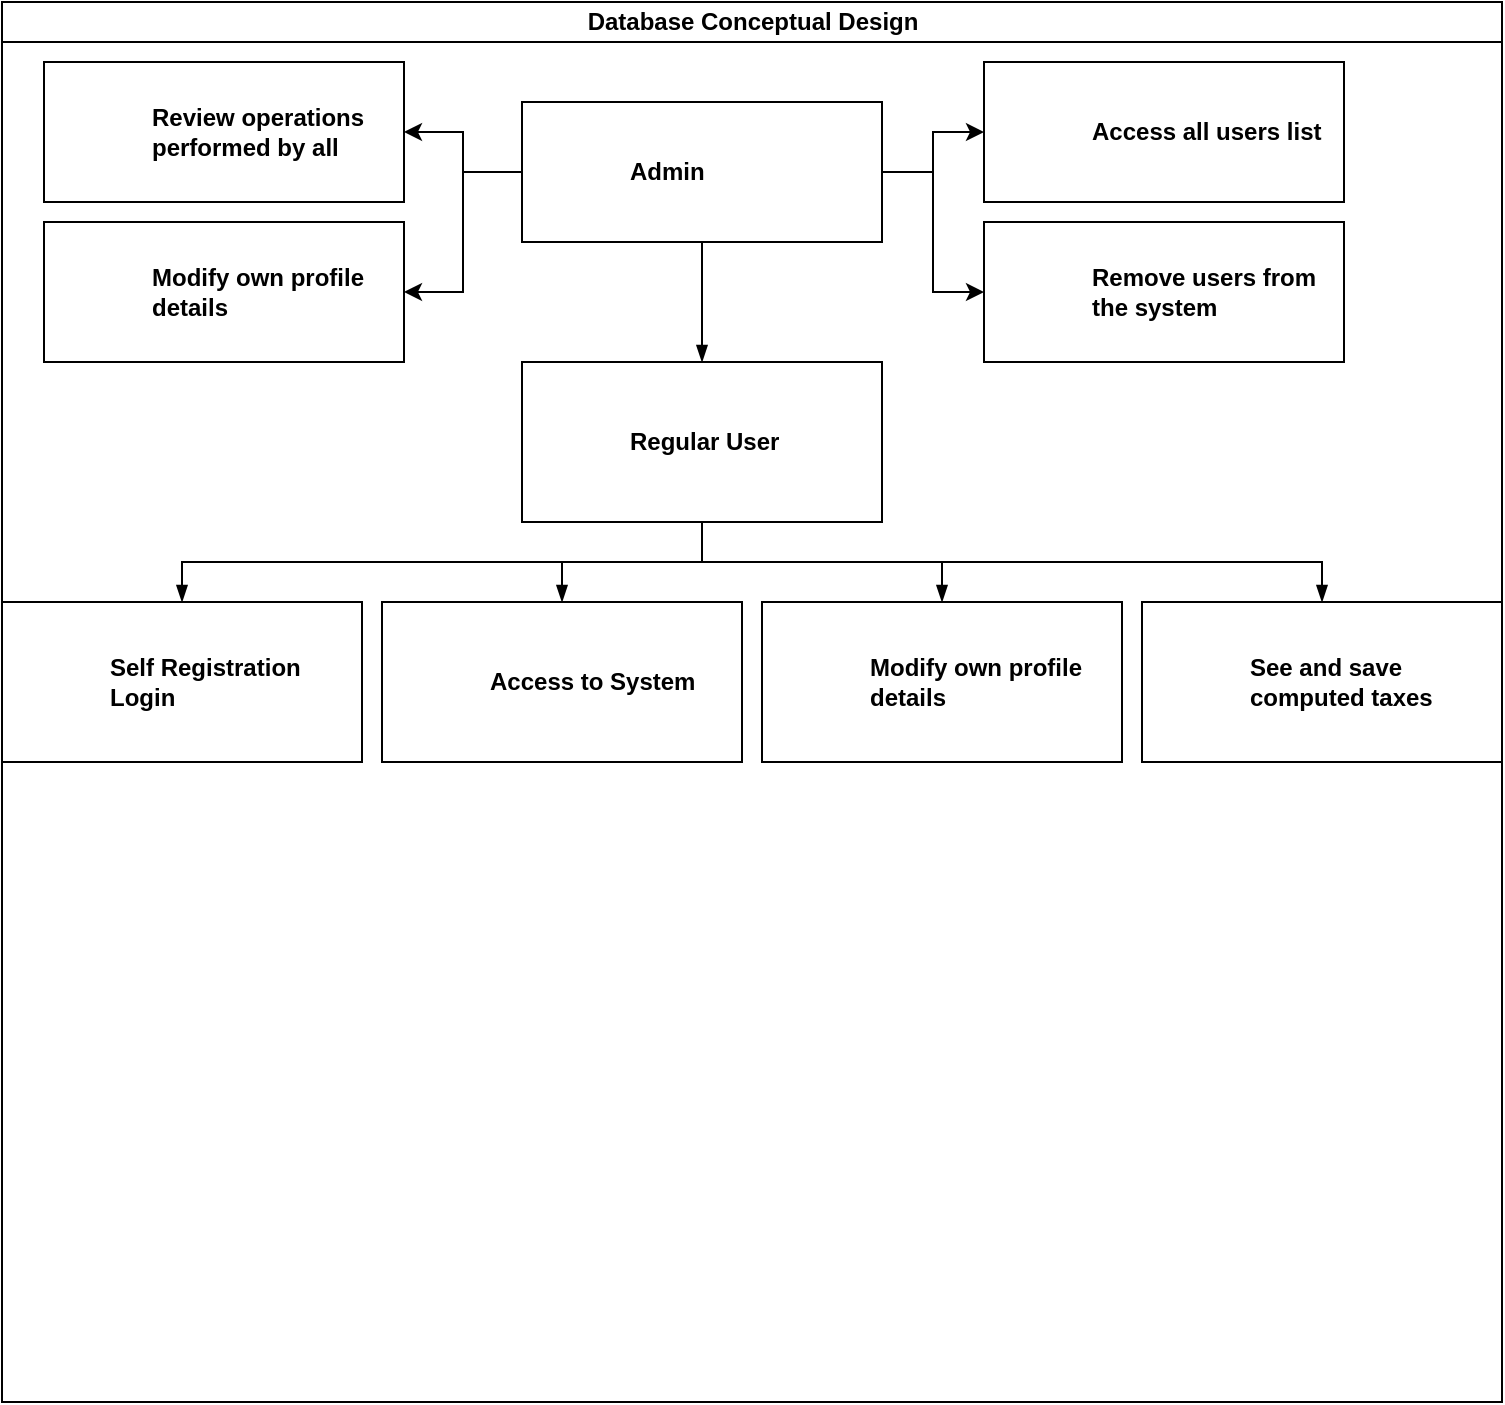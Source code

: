 <mxfile version="22.1.11" type="device">
  <diagram id="prtHgNgQTEPvFCAcTncT" name="Page-1">
    <mxGraphModel dx="1293" dy="1699" grid="1" gridSize="10" guides="1" tooltips="1" connect="1" arrows="1" fold="1" page="1" pageScale="1" pageWidth="827" pageHeight="1169" math="0" shadow="0">
      <root>
        <mxCell id="0" />
        <mxCell id="1" parent="0" />
        <mxCell id="dNxyNK7c78bLwvsdeMH5-11" value="Database Conceptual Design" style="swimlane;html=1;startSize=20;horizontal=1;containerType=tree;glass=0;" parent="1" vertex="1">
          <mxGeometry x="59" y="-100" width="750" height="700" as="geometry" />
        </mxCell>
        <UserObject label="Admin" name="Tessa Miller" position="CFO" location="Office 1" email="me@example.com" placeholders="1" link="https://www.draw.io" id="dNxyNK7c78bLwvsdeMH5-12">
          <mxCell style="label;image=https://cdn3.iconfinder.com/data/icons/user-avatars-1/512/users-3-128.png;whiteSpace=wrap;html=1;rounded=0;glass=0;treeMoving=1;treeFolding=1;" parent="dNxyNK7c78bLwvsdeMH5-11" vertex="1">
            <mxGeometry x="260" y="50" width="180" height="70" as="geometry" />
          </mxCell>
        </UserObject>
        <mxCell id="dNxyNK7c78bLwvsdeMH5-15" value="" style="endArrow=blockThin;endFill=1;fontSize=11;edgeStyle=elbowEdgeStyle;elbow=vertical;rounded=0;" parent="dNxyNK7c78bLwvsdeMH5-11" source="dNxyNK7c78bLwvsdeMH5-12" target="dNxyNK7c78bLwvsdeMH5-16" edge="1">
          <mxGeometry relative="1" as="geometry" />
        </mxCell>
        <UserObject label="Regular User" name="Evan Valet" position="HR Director" location="Office 4" email="me@example.com" placeholders="1" link="https://www.draw.io" id="dNxyNK7c78bLwvsdeMH5-16">
          <mxCell style="label;image=https://cdn3.iconfinder.com/data/icons/user-avatars-1/512/users-9-2-128.png;whiteSpace=wrap;html=1;rounded=0;glass=0;treeFolding=1;treeMoving=1;" parent="dNxyNK7c78bLwvsdeMH5-11" vertex="1">
            <mxGeometry x="260" y="180" width="180" height="80" as="geometry" />
          </mxCell>
        </UserObject>
        <mxCell id="42SMPNlzhBG1FFueCAzk-17" value="" style="endArrow=blockThin;endFill=1;fontSize=11;edgeStyle=elbowEdgeStyle;elbow=vertical;rounded=0;" edge="1" target="42SMPNlzhBG1FFueCAzk-18" source="dNxyNK7c78bLwvsdeMH5-16" parent="dNxyNK7c78bLwvsdeMH5-11">
          <mxGeometry relative="1" as="geometry">
            <mxPoint x="409" y="190" as="sourcePoint" />
          </mxGeometry>
        </mxCell>
        <UserObject label="Self Registration Login" name="Evan Valet" position="HR Director" location="Office 4" email="me@example.com" placeholders="1" link="https://www.draw.io" id="42SMPNlzhBG1FFueCAzk-18">
          <mxCell style="label;image=https://cdn3.iconfinder.com/data/icons/user-avatars-1/512/users-9-2-128.png;whiteSpace=wrap;html=1;rounded=0;glass=0;treeFolding=1;treeMoving=1;" vertex="1" parent="dNxyNK7c78bLwvsdeMH5-11">
            <mxGeometry y="300" width="180" height="80" as="geometry" />
          </mxCell>
        </UserObject>
        <mxCell id="42SMPNlzhBG1FFueCAzk-19" value="" style="endArrow=blockThin;endFill=1;fontSize=11;edgeStyle=elbowEdgeStyle;elbow=vertical;rounded=0;" edge="1" target="42SMPNlzhBG1FFueCAzk-20" source="dNxyNK7c78bLwvsdeMH5-16" parent="dNxyNK7c78bLwvsdeMH5-11">
          <mxGeometry relative="1" as="geometry">
            <mxPoint x="409" y="330" as="sourcePoint" />
          </mxGeometry>
        </mxCell>
        <UserObject label="Access to System" name="Evan Valet" position="HR Director" location="Office 4" email="me@example.com" placeholders="1" link="https://www.draw.io" id="42SMPNlzhBG1FFueCAzk-20">
          <mxCell style="label;image=https://cdn3.iconfinder.com/data/icons/user-avatars-1/512/users-9-2-128.png;whiteSpace=wrap;html=1;rounded=0;glass=0;treeFolding=1;treeMoving=1;" vertex="1" parent="dNxyNK7c78bLwvsdeMH5-11">
            <mxGeometry x="190" y="300" width="180" height="80" as="geometry" />
          </mxCell>
        </UserObject>
        <mxCell id="42SMPNlzhBG1FFueCAzk-21" value="" style="endArrow=blockThin;endFill=1;fontSize=11;edgeStyle=elbowEdgeStyle;elbow=vertical;rounded=0;" edge="1" target="42SMPNlzhBG1FFueCAzk-22" source="dNxyNK7c78bLwvsdeMH5-16" parent="dNxyNK7c78bLwvsdeMH5-11">
          <mxGeometry relative="1" as="geometry">
            <mxPoint x="409" y="330" as="sourcePoint" />
          </mxGeometry>
        </mxCell>
        <UserObject label="Modify own profile details" name="Evan Valet" position="HR Director" location="Office 4" email="me@example.com" placeholders="1" link="https://www.draw.io" id="42SMPNlzhBG1FFueCAzk-22">
          <mxCell style="label;image=https://cdn3.iconfinder.com/data/icons/user-avatars-1/512/users-9-2-128.png;whiteSpace=wrap;html=1;rounded=0;glass=0;treeFolding=1;treeMoving=1;" vertex="1" parent="dNxyNK7c78bLwvsdeMH5-11">
            <mxGeometry x="380" y="300" width="180" height="80" as="geometry" />
          </mxCell>
        </UserObject>
        <mxCell id="42SMPNlzhBG1FFueCAzk-23" value="" style="endArrow=blockThin;endFill=1;fontSize=11;edgeStyle=elbowEdgeStyle;elbow=vertical;rounded=0;" edge="1" target="42SMPNlzhBG1FFueCAzk-24" source="dNxyNK7c78bLwvsdeMH5-16" parent="dNxyNK7c78bLwvsdeMH5-11">
          <mxGeometry relative="1" as="geometry">
            <mxPoint x="409" y="330" as="sourcePoint" />
          </mxGeometry>
        </mxCell>
        <UserObject label="See and save computed taxes" name="Evan Valet" position="HR Director" location="Office 4" email="me@example.com" placeholders="1" link="https://www.draw.io" id="42SMPNlzhBG1FFueCAzk-24">
          <mxCell style="label;image=https://cdn3.iconfinder.com/data/icons/user-avatars-1/512/users-9-2-128.png;whiteSpace=wrap;html=1;rounded=0;glass=0;treeFolding=1;treeMoving=1;" vertex="1" parent="dNxyNK7c78bLwvsdeMH5-11">
            <mxGeometry x="570" y="300" width="180" height="80" as="geometry" />
          </mxCell>
        </UserObject>
        <mxCell id="42SMPNlzhBG1FFueCAzk-29" value="" style="edgeStyle=orthogonalEdgeStyle;rounded=0;orthogonalLoop=1;jettySize=auto;html=1;" edge="1" source="dNxyNK7c78bLwvsdeMH5-12" target="42SMPNlzhBG1FFueCAzk-30" parent="dNxyNK7c78bLwvsdeMH5-11">
          <mxGeometry relative="1" as="geometry" />
        </mxCell>
        <UserObject label="Access all users list" name="Tessa Miller" position="CFO" location="Office 1" email="me@example.com" placeholders="1" link="https://www.draw.io" id="42SMPNlzhBG1FFueCAzk-30">
          <mxCell style="label;image=https://cdn3.iconfinder.com/data/icons/user-avatars-1/512/users-3-128.png;whiteSpace=wrap;html=1;rounded=0;glass=0;treeMoving=1;treeFolding=1;" vertex="1" parent="dNxyNK7c78bLwvsdeMH5-11">
            <mxGeometry x="491" y="30.0" width="180" height="70" as="geometry" />
          </mxCell>
        </UserObject>
        <mxCell id="42SMPNlzhBG1FFueCAzk-31" value="" style="edgeStyle=orthogonalEdgeStyle;rounded=0;orthogonalLoop=1;jettySize=auto;html=1;" edge="1" target="42SMPNlzhBG1FFueCAzk-32" source="dNxyNK7c78bLwvsdeMH5-12" parent="dNxyNK7c78bLwvsdeMH5-11">
          <mxGeometry relative="1" as="geometry">
            <mxPoint x="499" y="85" as="sourcePoint" />
          </mxGeometry>
        </mxCell>
        <UserObject label="Remove users from the system" name="Tessa Miller" position="CFO" location="Office 1" email="me@example.com" placeholders="1" link="https://www.draw.io" id="42SMPNlzhBG1FFueCAzk-32">
          <mxCell style="label;image=https://cdn3.iconfinder.com/data/icons/user-avatars-1/512/users-3-128.png;whiteSpace=wrap;html=1;rounded=0;glass=0;treeMoving=1;treeFolding=1;" vertex="1" parent="dNxyNK7c78bLwvsdeMH5-11">
            <mxGeometry x="491" y="110.0" width="180" height="70" as="geometry" />
          </mxCell>
        </UserObject>
        <mxCell id="42SMPNlzhBG1FFueCAzk-46" value="" style="edgeStyle=orthogonalEdgeStyle;rounded=0;orthogonalLoop=1;jettySize=auto;html=1;" edge="1" source="dNxyNK7c78bLwvsdeMH5-12" target="42SMPNlzhBG1FFueCAzk-47" parent="dNxyNK7c78bLwvsdeMH5-11">
          <mxGeometry relative="1" as="geometry" />
        </mxCell>
        <UserObject label="Review operations performed by all" name="Tessa Miller" position="CFO" location="Office 1" email="me@example.com" placeholders="1" link="https://www.draw.io" id="42SMPNlzhBG1FFueCAzk-47">
          <mxCell style="label;image=https://cdn3.iconfinder.com/data/icons/user-avatars-1/512/users-3-128.png;whiteSpace=wrap;html=1;rounded=0;glass=0;treeMoving=1;treeFolding=1;" vertex="1" parent="dNxyNK7c78bLwvsdeMH5-11">
            <mxGeometry x="21" y="30.0" width="180" height="70" as="geometry" />
          </mxCell>
        </UserObject>
        <mxCell id="42SMPNlzhBG1FFueCAzk-48" value="" style="edgeStyle=orthogonalEdgeStyle;rounded=0;orthogonalLoop=1;jettySize=auto;html=1;" edge="1" target="42SMPNlzhBG1FFueCAzk-49" source="dNxyNK7c78bLwvsdeMH5-12" parent="dNxyNK7c78bLwvsdeMH5-11">
          <mxGeometry relative="1" as="geometry">
            <mxPoint x="319" y="15" as="sourcePoint" />
          </mxGeometry>
        </mxCell>
        <UserObject label="Modify own profile details&lt;br&gt;" name="Tessa Miller" position="CFO" location="Office 1" email="me@example.com" placeholders="1" link="https://www.draw.io" id="42SMPNlzhBG1FFueCAzk-49">
          <mxCell style="label;image=https://cdn3.iconfinder.com/data/icons/user-avatars-1/512/users-3-128.png;whiteSpace=wrap;html=1;rounded=0;glass=0;treeMoving=1;treeFolding=1;" vertex="1" parent="dNxyNK7c78bLwvsdeMH5-11">
            <mxGeometry x="21" y="110.0" width="180" height="70" as="geometry" />
          </mxCell>
        </UserObject>
      </root>
    </mxGraphModel>
  </diagram>
</mxfile>
